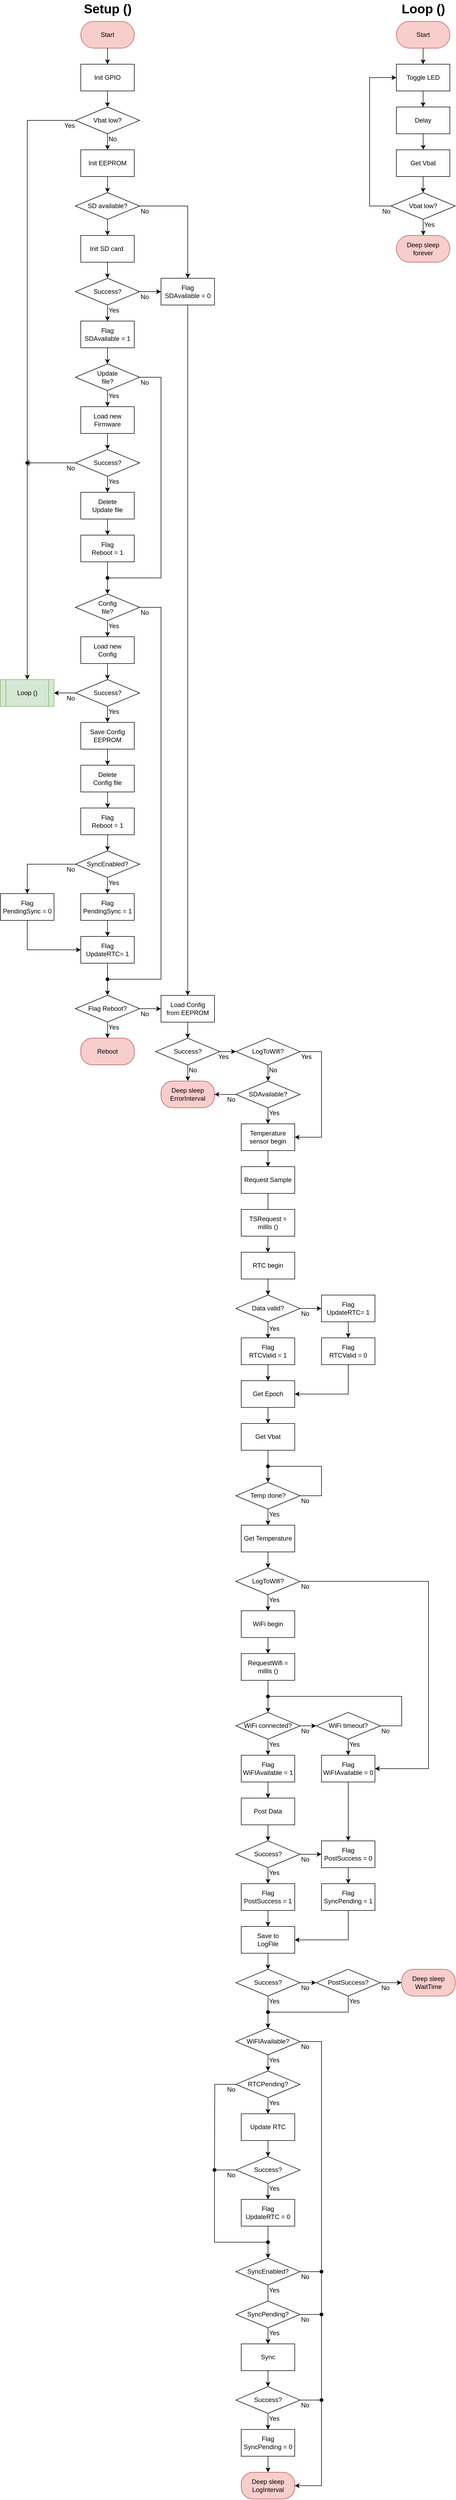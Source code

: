 <mxfile version="12.1.3" type="device" pages="1"><diagram id="0mftpH5Q5NVg-WKLVDaH" name="Page-1"><mxGraphModel dx="1704" dy="387" grid="1" gridSize="10" guides="1" tooltips="1" connect="1" arrows="1" fold="1" page="1" pageScale="1" pageWidth="850" pageHeight="1100" math="0" shadow="0"><root><mxCell id="0"/><mxCell id="1" parent="0"/><mxCell id="M92BrwgPlFN39eeV_D4o-1" value="Start" style="rounded=1;whiteSpace=wrap;html=1;imageHeight=24;arcSize=50;fillColor=#f8cecc;strokeColor=#b85450;" parent="1" vertex="1"><mxGeometry x="50" y="40" width="100" height="50" as="geometry"/></mxCell><mxCell id="M92BrwgPlFN39eeV_D4o-3" value="SD available?" style="rhombus;whiteSpace=wrap;html=1;" parent="1" vertex="1"><mxGeometry x="40" y="360" width="120" height="50" as="geometry"/></mxCell><mxCell id="M92BrwgPlFN39eeV_D4o-6" value="Init SD card&amp;nbsp;" style="rounded=0;whiteSpace=wrap;html=1;" parent="1" vertex="1"><mxGeometry x="50" y="440" width="100" height="50" as="geometry"/></mxCell><mxCell id="M92BrwgPlFN39eeV_D4o-11" style="edgeStyle=orthogonalEdgeStyle;rounded=0;orthogonalLoop=1;jettySize=auto;html=1;exitX=0.5;exitY=1;exitDx=0;exitDy=0;entryX=0.5;entryY=0;entryDx=0;entryDy=0;" parent="1" source="M92BrwgPlFN39eeV_D4o-3" target="M92BrwgPlFN39eeV_D4o-6" edge="1"><mxGeometry relative="1" as="geometry"/></mxCell><mxCell id="M92BrwgPlFN39eeV_D4o-21" value="" style="edgeStyle=orthogonalEdgeStyle;rounded=0;orthogonalLoop=1;jettySize=auto;html=1;" parent="1" source="M92BrwgPlFN39eeV_D4o-7" edge="1"><mxGeometry relative="1" as="geometry"><mxPoint x="100" y="600" as="targetPoint"/></mxGeometry></mxCell><mxCell id="M92BrwgPlFN39eeV_D4o-7" value="Success?" style="rhombus;whiteSpace=wrap;html=1;" parent="1" vertex="1"><mxGeometry x="40" y="520" width="120" height="50" as="geometry"/></mxCell><mxCell id="M92BrwgPlFN39eeV_D4o-12" style="edgeStyle=orthogonalEdgeStyle;rounded=0;orthogonalLoop=1;jettySize=auto;html=1;exitX=0.5;exitY=1;exitDx=0;exitDy=0;entryX=0.5;entryY=0;entryDx=0;entryDy=0;" parent="1" source="M92BrwgPlFN39eeV_D4o-6" target="M92BrwgPlFN39eeV_D4o-7" edge="1"><mxGeometry relative="1" as="geometry"/></mxCell><mxCell id="M92BrwgPlFN39eeV_D4o-33" value="Yes" style="text;html=1;resizable=0;points=[];autosize=1;align=left;verticalAlign=top;spacingTop=-4;" parent="1" vertex="1"><mxGeometry x="100" y="570" width="40" height="20" as="geometry"/></mxCell><mxCell id="M92BrwgPlFN39eeV_D4o-37" style="edgeStyle=orthogonalEdgeStyle;rounded=0;orthogonalLoop=1;jettySize=auto;html=1;exitX=1;exitY=0.5;exitDx=0;exitDy=0;entryX=0.5;entryY=0;entryDx=0;entryDy=0;" parent="1" source="M92BrwgPlFN39eeV_D4o-3" target="M92BrwgPlFN39eeV_D4o-39" edge="1"><mxGeometry relative="1" as="geometry"><mxPoint x="550" y="530" as="targetPoint"/></mxGeometry></mxCell><mxCell id="M92BrwgPlFN39eeV_D4o-38" style="edgeStyle=orthogonalEdgeStyle;rounded=0;orthogonalLoop=1;jettySize=auto;html=1;exitX=1;exitY=0.5;exitDx=0;exitDy=0;entryX=0;entryY=0.5;entryDx=0;entryDy=0;" parent="1" source="M92BrwgPlFN39eeV_D4o-7" target="M92BrwgPlFN39eeV_D4o-39" edge="1"><mxGeometry relative="1" as="geometry"><mxPoint x="535" y="545" as="targetPoint"/></mxGeometry></mxCell><mxCell id="M92BrwgPlFN39eeV_D4o-45" value="No" style="text;html=1;resizable=0;points=[];autosize=1;align=left;verticalAlign=top;spacingTop=-4;" parent="1" vertex="1"><mxGeometry x="160" y="545" width="30" height="20" as="geometry"/></mxCell><mxCell id="M92BrwgPlFN39eeV_D4o-48" value="No" style="text;html=1;resizable=0;points=[];autosize=1;align=left;verticalAlign=top;spacingTop=-4;" parent="1" vertex="1"><mxGeometry x="160" y="385" width="30" height="20" as="geometry"/></mxCell><mxCell id="5Eu66QOuIuCJ21ldxnaH-12" value="Flag&lt;br&gt;SDAvailable = 1" style="rounded=0;whiteSpace=wrap;html=1;" parent="1" vertex="1"><mxGeometry x="50" y="600" width="100" height="50" as="geometry"/></mxCell><mxCell id="5Eu66QOuIuCJ21ldxnaH-15" value="Load new&lt;br&gt;Firmware" style="rounded=0;whiteSpace=wrap;html=1;" parent="1" vertex="1"><mxGeometry x="50" y="760" width="100" height="50" as="geometry"/></mxCell><mxCell id="5Eu66QOuIuCJ21ldxnaH-16" value="" style="edgeStyle=orthogonalEdgeStyle;rounded=0;orthogonalLoop=1;jettySize=auto;html=1;" parent="1" source="5Eu66QOuIuCJ21ldxnaH-18" edge="1"><mxGeometry relative="1" as="geometry"><mxPoint x="100" y="760" as="targetPoint"/></mxGeometry></mxCell><mxCell id="MgNMd5WAA1HQpxPCn-O_-118" style="edgeStyle=orthogonalEdgeStyle;rounded=0;jumpStyle=arc;jumpSize=10;orthogonalLoop=1;jettySize=auto;html=1;exitX=1;exitY=0.5;exitDx=0;exitDy=0;endArrow=oval;endFill=1;" edge="1" parent="1" source="5Eu66QOuIuCJ21ldxnaH-18"><mxGeometry relative="1" as="geometry"><mxPoint x="100" y="1080" as="targetPoint"/><Array as="points"><mxPoint x="200" y="705"/><mxPoint x="200" y="1080"/></Array></mxGeometry></mxCell><mxCell id="5Eu66QOuIuCJ21ldxnaH-18" value="Update&lt;br&gt;file?" style="rhombus;whiteSpace=wrap;html=1;" parent="1" vertex="1"><mxGeometry x="40" y="680" width="120" height="50" as="geometry"/></mxCell><mxCell id="5Eu66QOuIuCJ21ldxnaH-39" style="edgeStyle=orthogonalEdgeStyle;rounded=0;orthogonalLoop=1;jettySize=auto;html=1;exitX=0.5;exitY=1;exitDx=0;exitDy=0;entryX=0.5;entryY=0;entryDx=0;entryDy=0;" parent="1" source="5Eu66QOuIuCJ21ldxnaH-12" target="5Eu66QOuIuCJ21ldxnaH-18" edge="1"><mxGeometry relative="1" as="geometry"/></mxCell><mxCell id="5Eu66QOuIuCJ21ldxnaH-19" value="" style="edgeStyle=orthogonalEdgeStyle;rounded=0;orthogonalLoop=1;jettySize=auto;html=1;" parent="1" source="5Eu66QOuIuCJ21ldxnaH-21" edge="1"><mxGeometry relative="1" as="geometry"><mxPoint x="100" y="920" as="targetPoint"/></mxGeometry></mxCell><mxCell id="MgNMd5WAA1HQpxPCn-O_-116" style="edgeStyle=orthogonalEdgeStyle;rounded=0;jumpStyle=arc;jumpSize=10;orthogonalLoop=1;jettySize=auto;html=1;exitX=0;exitY=0.5;exitDx=0;exitDy=0;endArrow=oval;endFill=1;" edge="1" parent="1" source="5Eu66QOuIuCJ21ldxnaH-21"><mxGeometry relative="1" as="geometry"><mxPoint x="-50" y="865" as="targetPoint"/></mxGeometry></mxCell><mxCell id="5Eu66QOuIuCJ21ldxnaH-21" value="Success?" style="rhombus;whiteSpace=wrap;html=1;" parent="1" vertex="1"><mxGeometry x="40" y="840" width="120" height="50" as="geometry"/></mxCell><mxCell id="5Eu66QOuIuCJ21ldxnaH-14" value="" style="edgeStyle=orthogonalEdgeStyle;rounded=0;orthogonalLoop=1;jettySize=auto;html=1;" parent="1" source="5Eu66QOuIuCJ21ldxnaH-15" target="5Eu66QOuIuCJ21ldxnaH-21" edge="1"><mxGeometry relative="1" as="geometry"/></mxCell><mxCell id="5Eu66QOuIuCJ21ldxnaH-22" value="Yes" style="text;html=1;resizable=0;points=[];autosize=1;align=left;verticalAlign=top;spacingTop=-4;" parent="1" vertex="1"><mxGeometry x="100" y="890" width="40" height="20" as="geometry"/></mxCell><mxCell id="5Eu66QOuIuCJ21ldxnaH-23" value="Yes" style="text;html=1;resizable=0;points=[];autosize=1;align=left;verticalAlign=top;spacingTop=-4;" parent="1" vertex="1"><mxGeometry x="100" y="730" width="40" height="20" as="geometry"/></mxCell><mxCell id="5Eu66QOuIuCJ21ldxnaH-24" value="No" style="text;html=1;resizable=0;points=[];autosize=1;align=left;verticalAlign=top;spacingTop=-4;" parent="1" vertex="1"><mxGeometry x="160" y="705" width="30" height="20" as="geometry"/></mxCell><mxCell id="5Eu66QOuIuCJ21ldxnaH-54" value="No" style="text;html=1;resizable=0;points=[];autosize=1;align=right;verticalAlign=top;spacingTop=-4;" parent="1" vertex="1"><mxGeometry x="10" y="865" width="30" height="20" as="geometry"/></mxCell><mxCell id="5Eu66QOuIuCJ21ldxnaH-92" value="Delete&lt;br&gt;Update file" style="rounded=0;whiteSpace=wrap;html=1;" parent="1" vertex="1"><mxGeometry x="50" y="920" width="100" height="50" as="geometry"/></mxCell><mxCell id="5Eu66QOuIuCJ21ldxnaH-179" style="edgeStyle=orthogonalEdgeStyle;rounded=0;orthogonalLoop=1;jettySize=auto;html=1;exitX=0.5;exitY=1;exitDx=0;exitDy=0;entryX=0.5;entryY=0;entryDx=0;entryDy=0;" parent="1" source="5Eu66QOuIuCJ21ldxnaH-176" target="M92BrwgPlFN39eeV_D4o-3" edge="1"><mxGeometry relative="1" as="geometry"/></mxCell><mxCell id="5Eu66QOuIuCJ21ldxnaH-176" value="Init EEPROM" style="rounded=0;whiteSpace=wrap;html=1;" parent="1" vertex="1"><mxGeometry x="50" y="280" width="100" height="50" as="geometry"/></mxCell><mxCell id="rNQPI-JthcLtkM3zoxnc-312" value="&lt;font style=&quot;font-size: 24px&quot;&gt;&lt;b&gt;Setup ()&lt;/b&gt;&lt;/font&gt;" style="text;html=1;resizable=0;points=[];autosize=1;align=center;verticalAlign=top;spacingTop=-4;" parent="1" vertex="1"><mxGeometry x="50" width="100" height="20" as="geometry"/></mxCell><mxCell id="rNQPI-JthcLtkM3zoxnc-394" style="edgeStyle=orthogonalEdgeStyle;rounded=0;jumpStyle=arc;jumpSize=10;orthogonalLoop=1;jettySize=auto;html=1;exitX=0.5;exitY=1;exitDx=0;exitDy=0;entryX=0.5;entryY=0;entryDx=0;entryDy=0;" parent="1" source="rNQPI-JthcLtkM3zoxnc-390" target="5Eu66QOuIuCJ21ldxnaH-176" edge="1"><mxGeometry relative="1" as="geometry"/></mxCell><mxCell id="MgNMd5WAA1HQpxPCn-O_-115" style="edgeStyle=orthogonalEdgeStyle;rounded=0;jumpStyle=arc;jumpSize=10;orthogonalLoop=1;jettySize=auto;html=1;exitX=0;exitY=0.5;exitDx=0;exitDy=0;entryX=0.5;entryY=0;entryDx=0;entryDy=0;endArrow=classic;endFill=1;" edge="1" parent="1" source="rNQPI-JthcLtkM3zoxnc-390" target="MgNMd5WAA1HQpxPCn-O_-112"><mxGeometry relative="1" as="geometry"/></mxCell><mxCell id="rNQPI-JthcLtkM3zoxnc-390" value="Vbat low?" style="rhombus;whiteSpace=wrap;html=1;" parent="1" vertex="1"><mxGeometry x="40" y="200" width="120" height="50" as="geometry"/></mxCell><mxCell id="rNQPI-JthcLtkM3zoxnc-396" style="edgeStyle=orthogonalEdgeStyle;rounded=0;jumpStyle=arc;jumpSize=10;orthogonalLoop=1;jettySize=auto;html=1;exitX=0.5;exitY=1;exitDx=0;exitDy=0;" parent="1" source="rNQPI-JthcLtkM3zoxnc-393" target="rNQPI-JthcLtkM3zoxnc-390" edge="1"><mxGeometry relative="1" as="geometry"/></mxCell><mxCell id="rNQPI-JthcLtkM3zoxnc-393" value="Init GPIO" style="rounded=0;whiteSpace=wrap;html=1;" parent="1" vertex="1"><mxGeometry x="50" y="120" width="100" height="50" as="geometry"/></mxCell><mxCell id="rNQPI-JthcLtkM3zoxnc-395" style="edgeStyle=orthogonalEdgeStyle;rounded=0;jumpStyle=arc;jumpSize=10;orthogonalLoop=1;jettySize=auto;html=1;exitX=0.5;exitY=1;exitDx=0;exitDy=0;entryX=0.5;entryY=0;entryDx=0;entryDy=0;" parent="1" source="M92BrwgPlFN39eeV_D4o-1" target="rNQPI-JthcLtkM3zoxnc-393" edge="1"><mxGeometry relative="1" as="geometry"/></mxCell><mxCell id="Kzr92AzErItLM1YbJ9Up-3" style="edgeStyle=orthogonalEdgeStyle;rounded=0;orthogonalLoop=1;jettySize=auto;html=1;exitX=0.5;exitY=1;exitDx=0;exitDy=0;entryX=0.5;entryY=0;entryDx=0;entryDy=0;" parent="1" source="5Eu66QOuIuCJ21ldxnaH-92" edge="1"><mxGeometry relative="1" as="geometry"><mxPoint x="100" y="970" as="sourcePoint"/><mxPoint x="100" y="1000" as="targetPoint"/></mxGeometry></mxCell><mxCell id="MgNMd5WAA1HQpxPCn-O_-1" value="No" style="text;html=1;resizable=0;points=[];autosize=1;align=left;verticalAlign=top;spacingTop=-4;" vertex="1" parent="1"><mxGeometry x="100" y="250" width="30" height="20" as="geometry"/></mxCell><mxCell id="MgNMd5WAA1HQpxPCn-O_-2" value="Yes" style="text;html=1;resizable=0;points=[];autosize=1;align=right;verticalAlign=top;spacingTop=-4;" vertex="1" parent="1"><mxGeometry y="225" width="40" height="20" as="geometry"/></mxCell><mxCell id="MgNMd5WAA1HQpxPCn-O_-127" style="edgeStyle=orthogonalEdgeStyle;rounded=0;jumpStyle=arc;jumpSize=10;orthogonalLoop=1;jettySize=auto;html=1;exitX=1;exitY=0.5;exitDx=0;exitDy=0;endArrow=oval;endFill=1;" edge="1" parent="1" source="MgNMd5WAA1HQpxPCn-O_-11"><mxGeometry relative="1" as="geometry"><mxPoint x="100" y="1830" as="targetPoint"/><Array as="points"><mxPoint x="200" y="1135"/><mxPoint x="200" y="1830"/></Array></mxGeometry></mxCell><mxCell id="MgNMd5WAA1HQpxPCn-O_-11" value="Config&lt;br&gt;file?" style="rhombus;whiteSpace=wrap;html=1;" vertex="1" parent="1"><mxGeometry x="40" y="1110" width="120" height="50" as="geometry"/></mxCell><mxCell id="MgNMd5WAA1HQpxPCn-O_-12" value="Load new&lt;br&gt;Config" style="rounded=0;whiteSpace=wrap;html=1;" vertex="1" parent="1"><mxGeometry x="50" y="1190" width="100" height="50" as="geometry"/></mxCell><mxCell id="MgNMd5WAA1HQpxPCn-O_-13" style="edgeStyle=orthogonalEdgeStyle;rounded=0;orthogonalLoop=1;jettySize=auto;html=1;exitX=0.5;exitY=1;exitDx=0;exitDy=0;entryX=0.5;entryY=0;entryDx=0;entryDy=0;" edge="1" parent="1" source="MgNMd5WAA1HQpxPCn-O_-11" target="MgNMd5WAA1HQpxPCn-O_-12"><mxGeometry relative="1" as="geometry"/></mxCell><mxCell id="MgNMd5WAA1HQpxPCn-O_-14" style="edgeStyle=orthogonalEdgeStyle;rounded=0;orthogonalLoop=1;jettySize=auto;html=1;exitX=0.5;exitY=1;exitDx=0;exitDy=0;entryX=0.5;entryY=0;entryDx=0;entryDy=0;" edge="1" parent="1" source="MgNMd5WAA1HQpxPCn-O_-15"><mxGeometry relative="1" as="geometry"><mxPoint x="100" y="1349.857" as="targetPoint"/></mxGeometry></mxCell><mxCell id="MgNMd5WAA1HQpxPCn-O_-114" style="edgeStyle=orthogonalEdgeStyle;rounded=0;jumpStyle=arc;jumpSize=10;orthogonalLoop=1;jettySize=auto;html=1;exitX=0;exitY=0.5;exitDx=0;exitDy=0;entryX=1;entryY=0.5;entryDx=0;entryDy=0;endArrow=classic;endFill=1;" edge="1" parent="1" source="MgNMd5WAA1HQpxPCn-O_-15" target="MgNMd5WAA1HQpxPCn-O_-112"><mxGeometry relative="1" as="geometry"/></mxCell><mxCell id="MgNMd5WAA1HQpxPCn-O_-15" value="Success?" style="rhombus;whiteSpace=wrap;html=1;" vertex="1" parent="1"><mxGeometry x="40" y="1270" width="120" height="50" as="geometry"/></mxCell><mxCell id="MgNMd5WAA1HQpxPCn-O_-16" style="edgeStyle=orthogonalEdgeStyle;rounded=0;orthogonalLoop=1;jettySize=auto;html=1;exitX=0.5;exitY=1;exitDx=0;exitDy=0;entryX=0.5;entryY=0;entryDx=0;entryDy=0;" edge="1" parent="1" source="MgNMd5WAA1HQpxPCn-O_-12" target="MgNMd5WAA1HQpxPCn-O_-15"><mxGeometry relative="1" as="geometry"/></mxCell><mxCell id="MgNMd5WAA1HQpxPCn-O_-17" value="Yes" style="text;html=1;resizable=0;points=[];autosize=1;align=left;verticalAlign=top;spacingTop=-4;" vertex="1" parent="1"><mxGeometry x="100" y="1320" width="40" height="20" as="geometry"/></mxCell><mxCell id="MgNMd5WAA1HQpxPCn-O_-18" value="Yes" style="text;html=1;resizable=0;points=[];autosize=1;align=left;verticalAlign=top;spacingTop=-4;" vertex="1" parent="1"><mxGeometry x="100" y="1160" width="40" height="20" as="geometry"/></mxCell><mxCell id="MgNMd5WAA1HQpxPCn-O_-19" value="No" style="text;html=1;resizable=0;points=[];autosize=1;align=left;verticalAlign=top;spacingTop=-4;" vertex="1" parent="1"><mxGeometry x="160" y="1135" width="30" height="20" as="geometry"/></mxCell><mxCell id="MgNMd5WAA1HQpxPCn-O_-20" value="Save Config&lt;br&gt;EEPROM" style="rounded=0;whiteSpace=wrap;html=1;" vertex="1" parent="1"><mxGeometry x="50" y="1350" width="100" height="50" as="geometry"/></mxCell><mxCell id="MgNMd5WAA1HQpxPCn-O_-21" value="Delete &lt;br&gt;Config file" style="rounded=0;whiteSpace=wrap;html=1;" vertex="1" parent="1"><mxGeometry x="50" y="1430" width="100" height="50" as="geometry"/></mxCell><mxCell id="MgNMd5WAA1HQpxPCn-O_-22" style="edgeStyle=orthogonalEdgeStyle;rounded=0;orthogonalLoop=1;jettySize=auto;html=1;exitX=0.5;exitY=1;exitDx=0;exitDy=0;entryX=0.5;entryY=0;entryDx=0;entryDy=0;" edge="1" parent="1" source="MgNMd5WAA1HQpxPCn-O_-20" target="MgNMd5WAA1HQpxPCn-O_-21"><mxGeometry relative="1" as="geometry"/></mxCell><mxCell id="MgNMd5WAA1HQpxPCn-O_-24" style="edgeStyle=orthogonalEdgeStyle;rounded=0;orthogonalLoop=1;jettySize=auto;html=1;exitX=0.5;exitY=1;exitDx=0;exitDy=0;entryX=0.5;entryY=0;entryDx=0;entryDy=0;" edge="1" parent="1" source="MgNMd5WAA1HQpxPCn-O_-21"><mxGeometry relative="1" as="geometry"><mxPoint x="100.333" y="1510" as="targetPoint"/></mxGeometry></mxCell><mxCell id="MgNMd5WAA1HQpxPCn-O_-27" value="SyncEnabled?" style="rhombus;whiteSpace=wrap;html=1;" vertex="1" parent="1"><mxGeometry x="40" y="1590" width="120" height="50" as="geometry"/></mxCell><mxCell id="MgNMd5WAA1HQpxPCn-O_-28" style="edgeStyle=orthogonalEdgeStyle;rounded=0;orthogonalLoop=1;jettySize=auto;html=1;exitX=0.5;exitY=1;exitDx=0;exitDy=0;entryX=0.5;entryY=0;entryDx=0;entryDy=0;" edge="1" parent="1" target="MgNMd5WAA1HQpxPCn-O_-27"><mxGeometry relative="1" as="geometry"><mxPoint x="100.333" y="1560" as="sourcePoint"/></mxGeometry></mxCell><mxCell id="MgNMd5WAA1HQpxPCn-O_-29" value="Flag&lt;br&gt;PendingSync = 1" style="rounded=0;whiteSpace=wrap;html=1;" vertex="1" parent="1"><mxGeometry x="50" y="1670" width="100" height="50" as="geometry"/></mxCell><mxCell id="MgNMd5WAA1HQpxPCn-O_-30" style="edgeStyle=orthogonalEdgeStyle;rounded=0;orthogonalLoop=1;jettySize=auto;html=1;exitX=0.5;exitY=1;exitDx=0;exitDy=0;entryX=0.5;entryY=0;entryDx=0;entryDy=0;" edge="1" parent="1" source="MgNMd5WAA1HQpxPCn-O_-27" target="MgNMd5WAA1HQpxPCn-O_-29"><mxGeometry relative="1" as="geometry"/></mxCell><mxCell id="MgNMd5WAA1HQpxPCn-O_-31" value="Yes" style="text;html=1;resizable=0;points=[];autosize=1;align=left;verticalAlign=top;spacingTop=-4;" vertex="1" parent="1"><mxGeometry x="100" y="1640" width="40" height="20" as="geometry"/></mxCell><mxCell id="MgNMd5WAA1HQpxPCn-O_-33" style="edgeStyle=orthogonalEdgeStyle;rounded=0;orthogonalLoop=1;jettySize=auto;html=1;exitX=0.5;exitY=1;exitDx=0;exitDy=0;" edge="1" parent="1" source="MgNMd5WAA1HQpxPCn-O_-34" target="MgNMd5WAA1HQpxPCn-O_-121"><mxGeometry relative="1" as="geometry"><mxPoint x="100.294" y="1829.706" as="targetPoint"/></mxGeometry></mxCell><mxCell id="MgNMd5WAA1HQpxPCn-O_-34" value="Flag&lt;br&gt;UpdateRTC= 1" style="rounded=0;whiteSpace=wrap;html=1;" vertex="1" parent="1"><mxGeometry x="50" y="1750" width="100" height="50" as="geometry"/></mxCell><mxCell id="MgNMd5WAA1HQpxPCn-O_-35" value="No" style="text;html=1;resizable=0;points=[];autosize=1;align=right;verticalAlign=top;spacingTop=-4;" vertex="1" parent="1"><mxGeometry x="10" y="1615" width="30" height="20" as="geometry"/></mxCell><mxCell id="MgNMd5WAA1HQpxPCn-O_-36" style="edgeStyle=orthogonalEdgeStyle;rounded=0;jumpStyle=arc;jumpSize=10;orthogonalLoop=1;jettySize=auto;html=1;exitX=0.5;exitY=1;exitDx=0;exitDy=0;endArrow=classic;endFill=1;entryX=0;entryY=0.5;entryDx=0;entryDy=0;" edge="1" parent="1" source="MgNMd5WAA1HQpxPCn-O_-37" target="MgNMd5WAA1HQpxPCn-O_-34"><mxGeometry relative="1" as="geometry"><mxPoint x="-50" y="1775" as="targetPoint"/></mxGeometry></mxCell><mxCell id="MgNMd5WAA1HQpxPCn-O_-37" value="Flag&lt;br&gt;PendingSync = 0" style="rounded=0;whiteSpace=wrap;html=1;" vertex="1" parent="1"><mxGeometry x="-100" y="1670" width="100" height="50" as="geometry"/></mxCell><mxCell id="MgNMd5WAA1HQpxPCn-O_-39" style="edgeStyle=orthogonalEdgeStyle;rounded=0;orthogonalLoop=1;jettySize=auto;html=1;exitX=0.5;exitY=1;exitDx=0;exitDy=0;entryX=0.5;entryY=0;entryDx=0;entryDy=0;" edge="1" parent="1" source="MgNMd5WAA1HQpxPCn-O_-29" target="MgNMd5WAA1HQpxPCn-O_-34"><mxGeometry relative="1" as="geometry"/></mxCell><mxCell id="MgNMd5WAA1HQpxPCn-O_-40" style="edgeStyle=orthogonalEdgeStyle;rounded=0;jumpStyle=arc;jumpSize=10;orthogonalLoop=1;jettySize=auto;html=1;exitX=0;exitY=0.5;exitDx=0;exitDy=0;entryX=0.5;entryY=0;entryDx=0;entryDy=0;endArrow=classic;endFill=1;" edge="1" parent="1" source="MgNMd5WAA1HQpxPCn-O_-27" target="MgNMd5WAA1HQpxPCn-O_-37"><mxGeometry relative="1" as="geometry"/></mxCell><mxCell id="MgNMd5WAA1HQpxPCn-O_-103" style="edgeStyle=orthogonalEdgeStyle;rounded=0;orthogonalLoop=1;jettySize=auto;html=1;exitX=0.5;exitY=1;exitDx=0;exitDy=0;entryX=0.5;entryY=0;entryDx=0;entryDy=0;endArrow=classic;endFill=1;" edge="1" parent="1" source="MgNMd5WAA1HQpxPCn-O_-101" target="MgNMd5WAA1HQpxPCn-O_-11"><mxGeometry relative="1" as="geometry"/></mxCell><mxCell id="MgNMd5WAA1HQpxPCn-O_-101" value="Flag&lt;br&gt;Reboot = 1" style="rounded=0;whiteSpace=wrap;html=1;" vertex="1" parent="1"><mxGeometry x="50" y="1000" width="100" height="50" as="geometry"/></mxCell><mxCell id="MgNMd5WAA1HQpxPCn-O_-110" value="No" style="text;html=1;resizable=0;points=[];autosize=1;align=right;verticalAlign=top;spacingTop=-4;" vertex="1" parent="1"><mxGeometry x="10" y="1295" width="30" height="20" as="geometry"/></mxCell><mxCell id="MgNMd5WAA1HQpxPCn-O_-111" value="Flag&lt;br&gt;Reboot = 1" style="rounded=0;whiteSpace=wrap;html=1;" vertex="1" parent="1"><mxGeometry x="50" y="1510" width="100" height="50" as="geometry"/></mxCell><mxCell id="MgNMd5WAA1HQpxPCn-O_-112" value="&lt;span style=&quot;white-space: normal&quot;&gt;Loop ()&lt;/span&gt;" style="shape=process;whiteSpace=wrap;html=1;backgroundOutline=1;align=center;fillColor=#d5e8d4;strokeColor=#82b366;" vertex="1" parent="1"><mxGeometry x="-100" y="1270" width="100" height="50" as="geometry"/></mxCell><mxCell id="MgNMd5WAA1HQpxPCn-O_-120" value="Reboot" style="rounded=1;whiteSpace=wrap;html=1;imageHeight=24;arcSize=44;fillColor=#f8cecc;strokeColor=#b85450;" vertex="1" parent="1"><mxGeometry x="50" y="1940" width="100" height="50" as="geometry"/></mxCell><mxCell id="MgNMd5WAA1HQpxPCn-O_-122" style="edgeStyle=orthogonalEdgeStyle;rounded=0;jumpStyle=arc;jumpSize=10;orthogonalLoop=1;jettySize=auto;html=1;exitX=0.5;exitY=1;exitDx=0;exitDy=0;entryX=0.5;entryY=0;entryDx=0;entryDy=0;endArrow=classic;endFill=1;" edge="1" parent="1" source="MgNMd5WAA1HQpxPCn-O_-121" target="MgNMd5WAA1HQpxPCn-O_-120"><mxGeometry relative="1" as="geometry"/></mxCell><mxCell id="MgNMd5WAA1HQpxPCn-O_-133" style="edgeStyle=orthogonalEdgeStyle;rounded=0;jumpStyle=arc;jumpSize=10;orthogonalLoop=1;jettySize=auto;html=1;exitX=1;exitY=0.5;exitDx=0;exitDy=0;entryX=0;entryY=0.5;entryDx=0;entryDy=0;endArrow=classic;endFill=1;" edge="1" parent="1" source="MgNMd5WAA1HQpxPCn-O_-121" target="rNQPI-JthcLtkM3zoxnc-180"><mxGeometry relative="1" as="geometry"/></mxCell><mxCell id="MgNMd5WAA1HQpxPCn-O_-121" value="Flag Reboot?" style="rhombus;whiteSpace=wrap;html=1;" vertex="1" parent="1"><mxGeometry x="40" y="1860" width="120" height="50" as="geometry"/></mxCell><mxCell id="MgNMd5WAA1HQpxPCn-O_-123" value="Yes" style="text;html=1;resizable=0;points=[];autosize=1;align=left;verticalAlign=top;spacingTop=-4;" vertex="1" parent="1"><mxGeometry x="100" y="1910" width="40" height="20" as="geometry"/></mxCell><mxCell id="MgNMd5WAA1HQpxPCn-O_-124" value="No" style="text;html=1;resizable=0;points=[];autosize=1;align=left;verticalAlign=top;spacingTop=-4;" vertex="1" parent="1"><mxGeometry x="160" y="1885" width="30" height="20" as="geometry"/></mxCell><mxCell id="M92BrwgPlFN39eeV_D4o-39" value="Flag&lt;br&gt;SDAvailable = 0" style="rounded=0;whiteSpace=wrap;html=1;" parent="1" vertex="1"><mxGeometry x="200" y="520" width="100" height="50" as="geometry"/></mxCell><mxCell id="rNQPI-JthcLtkM3zoxnc-324" style="edgeStyle=orthogonalEdgeStyle;rounded=0;orthogonalLoop=1;jettySize=auto;html=1;exitX=0.5;exitY=1;exitDx=0;exitDy=0;" parent="1" source="M92BrwgPlFN39eeV_D4o-39" target="rNQPI-JthcLtkM3zoxnc-180" edge="1"><mxGeometry relative="1" as="geometry"/></mxCell><mxCell id="rNQPI-JthcLtkM3zoxnc-180" value="Load Config&lt;br&gt;from EEPROM" style="rounded=0;whiteSpace=wrap;html=1;" parent="1" vertex="1"><mxGeometry x="200" y="1860.214" width="100" height="50" as="geometry"/></mxCell><mxCell id="rNQPI-JthcLtkM3zoxnc-329" style="edgeStyle=orthogonalEdgeStyle;rounded=0;orthogonalLoop=1;jettySize=auto;html=1;exitX=0.5;exitY=1;exitDx=0;exitDy=0;entryX=0.5;entryY=0;entryDx=0;entryDy=0;" parent="1" source="rNQPI-JthcLtkM3zoxnc-331" edge="1"><mxGeometry relative="1" as="geometry"><mxPoint x="250.143" y="2020.071" as="targetPoint"/></mxGeometry></mxCell><mxCell id="rNQPI-JthcLtkM3zoxnc-331" value="Success?" style="rhombus;whiteSpace=wrap;html=1;" parent="1" vertex="1"><mxGeometry x="190" y="1940.214" width="120" height="50" as="geometry"/></mxCell><mxCell id="rNQPI-JthcLtkM3zoxnc-356" style="edgeStyle=orthogonalEdgeStyle;rounded=0;orthogonalLoop=1;jettySize=auto;html=1;exitX=0.5;exitY=1;exitDx=0;exitDy=0;entryX=0.5;entryY=0;entryDx=0;entryDy=0;" parent="1" source="rNQPI-JthcLtkM3zoxnc-180" target="rNQPI-JthcLtkM3zoxnc-331" edge="1"><mxGeometry relative="1" as="geometry"/></mxCell><mxCell id="rNQPI-JthcLtkM3zoxnc-332" value="No" style="text;html=1;resizable=0;points=[];autosize=1;align=left;verticalAlign=top;spacingTop=-4;" parent="1" vertex="1"><mxGeometry x="250.176" y="1990.214" width="30" height="20" as="geometry"/></mxCell><mxCell id="rNQPI-JthcLtkM3zoxnc-336" value="No" style="text;html=1;resizable=0;points=[];autosize=1;align=right;verticalAlign=top;spacingTop=-4;" parent="1" vertex="1"><mxGeometry x="310" y="2045.214" width="30" height="20" as="geometry"/></mxCell><mxCell id="rNQPI-JthcLtkM3zoxnc-337" value="Yes" style="text;html=1;resizable=0;points=[];autosize=1;align=left;verticalAlign=top;spacingTop=-4;" parent="1" vertex="1"><mxGeometry x="305" y="1965.214" width="40" height="20" as="geometry"/></mxCell><mxCell id="rNQPI-JthcLtkM3zoxnc-339" value="Deep sleep&lt;br&gt;ErrorInterval" style="rounded=1;whiteSpace=wrap;html=1;imageHeight=24;arcSize=44;fillColor=#f8cecc;strokeColor=#b85450;" parent="1" vertex="1"><mxGeometry x="200" y="2020.214" width="100" height="50" as="geometry"/></mxCell><mxCell id="rNQPI-JthcLtkM3zoxnc-351" style="edgeStyle=orthogonalEdgeStyle;rounded=0;orthogonalLoop=1;jettySize=auto;html=1;exitX=0.5;exitY=1;exitDx=0;exitDy=0;entryX=0.5;entryY=0;entryDx=0;entryDy=0;" parent="1" source="rNQPI-JthcLtkM3zoxnc-342" edge="1"><mxGeometry relative="1" as="geometry"><mxPoint x="400" y="2100.214" as="targetPoint"/></mxGeometry></mxCell><mxCell id="Kzr92AzErItLM1YbJ9Up-25" style="edgeStyle=orthogonalEdgeStyle;rounded=0;orthogonalLoop=1;jettySize=auto;html=1;exitX=0;exitY=0.5;exitDx=0;exitDy=0;entryX=1;entryY=0.5;entryDx=0;entryDy=0;" parent="1" source="rNQPI-JthcLtkM3zoxnc-342" target="rNQPI-JthcLtkM3zoxnc-339" edge="1"><mxGeometry relative="1" as="geometry"/></mxCell><mxCell id="rNQPI-JthcLtkM3zoxnc-342" value="SDAvailable?" style="rhombus;whiteSpace=wrap;html=1;" parent="1" vertex="1"><mxGeometry x="340" y="2020.214" width="120" height="50" as="geometry"/></mxCell><mxCell id="rNQPI-JthcLtkM3zoxnc-343" value="Yes" style="text;html=1;resizable=0;points=[];autosize=1;align=left;verticalAlign=top;spacingTop=-4;" parent="1" vertex="1"><mxGeometry x="400" y="2070.214" width="40" height="20" as="geometry"/></mxCell><mxCell id="rNQPI-JthcLtkM3zoxnc-346" value="LogToWifi?" style="rhombus;whiteSpace=wrap;html=1;" parent="1" vertex="1"><mxGeometry x="340" y="1940.214" width="120" height="50" as="geometry"/></mxCell><mxCell id="rNQPI-JthcLtkM3zoxnc-357" style="edgeStyle=orthogonalEdgeStyle;rounded=0;orthogonalLoop=1;jettySize=auto;html=1;exitX=1;exitY=0.5;exitDx=0;exitDy=0;entryX=0;entryY=0.5;entryDx=0;entryDy=0;" parent="1" source="rNQPI-JthcLtkM3zoxnc-331" target="rNQPI-JthcLtkM3zoxnc-346" edge="1"><mxGeometry relative="1" as="geometry"/></mxCell><mxCell id="rNQPI-JthcLtkM3zoxnc-347" value="No" style="text;html=1;resizable=0;points=[];autosize=1;align=left;verticalAlign=top;spacingTop=-4;" parent="1" vertex="1"><mxGeometry x="400" y="1990.214" width="30" height="20" as="geometry"/></mxCell><mxCell id="rNQPI-JthcLtkM3zoxnc-353" value="Yes" style="text;html=1;resizable=0;points=[];autosize=1;align=left;verticalAlign=top;spacingTop=-4;" parent="1" vertex="1"><mxGeometry x="460" y="1965.214" width="40" height="20" as="geometry"/></mxCell><mxCell id="Kzr92AzErItLM1YbJ9Up-165" style="edgeStyle=orthogonalEdgeStyle;rounded=0;orthogonalLoop=1;jettySize=auto;html=1;exitX=1;exitY=0.5;exitDx=0;exitDy=0;entryX=1;entryY=0.5;entryDx=0;entryDy=0;endArrow=classic;endFill=1;" parent="1" source="rNQPI-JthcLtkM3zoxnc-346" target="rNQPI-JthcLtkM3zoxnc-195" edge="1"><mxGeometry relative="1" as="geometry"><mxPoint x="550" y="2070.214" as="sourcePoint"/><Array as="points"><mxPoint x="500" y="1965.214"/><mxPoint x="500" y="2125.214"/></Array></mxGeometry></mxCell><mxCell id="Kzr92AzErItLM1YbJ9Up-22" style="edgeStyle=orthogonalEdgeStyle;rounded=0;orthogonalLoop=1;jettySize=auto;html=1;exitX=0.5;exitY=1;exitDx=0;exitDy=0;entryX=0.5;entryY=0;entryDx=0;entryDy=0;" parent="1" source="rNQPI-JthcLtkM3zoxnc-346" edge="1"><mxGeometry relative="1" as="geometry"><mxPoint x="400" y="1990.214" as="sourcePoint"/><mxPoint x="400.294" y="2020.155" as="targetPoint"/></mxGeometry></mxCell><mxCell id="rNQPI-JthcLtkM3zoxnc-186" value="RTC begin" style="rounded=0;whiteSpace=wrap;html=1;" parent="1" vertex="1"><mxGeometry x="350" y="2340.214" width="100" height="50" as="geometry"/></mxCell><mxCell id="rNQPI-JthcLtkM3zoxnc-187" style="edgeStyle=orthogonalEdgeStyle;rounded=0;orthogonalLoop=1;jettySize=auto;html=1;exitX=0.5;exitY=1;exitDx=0;exitDy=0;" parent="1" source="rNQPI-JthcLtkM3zoxnc-189" edge="1"><mxGeometry relative="1" as="geometry"><mxPoint x="400.143" y="2501.214" as="targetPoint"/></mxGeometry></mxCell><mxCell id="rNQPI-JthcLtkM3zoxnc-189" value="Data valid?" style="rhombus;whiteSpace=wrap;html=1;" parent="1" vertex="1"><mxGeometry x="340" y="2420.214" width="120" height="50" as="geometry"/></mxCell><mxCell id="rNQPI-JthcLtkM3zoxnc-185" style="edgeStyle=orthogonalEdgeStyle;rounded=0;orthogonalLoop=1;jettySize=auto;html=1;exitX=0.5;exitY=1;exitDx=0;exitDy=0;entryX=0.5;entryY=0;entryDx=0;entryDy=0;" parent="1" source="rNQPI-JthcLtkM3zoxnc-186" target="rNQPI-JthcLtkM3zoxnc-189" edge="1"><mxGeometry relative="1" as="geometry"/></mxCell><mxCell id="rNQPI-JthcLtkM3zoxnc-190" value="Yes" style="text;html=1;resizable=0;points=[];autosize=1;align=left;verticalAlign=top;spacingTop=-4;" parent="1" vertex="1"><mxGeometry x="400" y="2472.714" width="40" height="20" as="geometry"/></mxCell><mxCell id="rNQPI-JthcLtkM3zoxnc-193" value="No" style="text;html=1;resizable=0;points=[];autosize=1;align=left;verticalAlign=top;spacingTop=-4;" parent="1" vertex="1"><mxGeometry x="460" y="2445.214" width="30" height="20" as="geometry"/></mxCell><mxCell id="rNQPI-JthcLtkM3zoxnc-195" value="Temperature sensor begin" style="rounded=0;whiteSpace=wrap;html=1;" parent="1" vertex="1"><mxGeometry x="350" y="2100.214" width="100" height="50" as="geometry"/></mxCell><mxCell id="rNQPI-JthcLtkM3zoxnc-196" style="edgeStyle=orthogonalEdgeStyle;rounded=0;orthogonalLoop=1;jettySize=auto;html=1;exitX=0.5;exitY=1;exitDx=0;exitDy=0;entryX=0.5;entryY=0;entryDx=0;entryDy=0;" parent="1" source="rNQPI-JthcLtkM3zoxnc-197" edge="1"><mxGeometry relative="1" as="geometry"><mxPoint x="399.833" y="2340.548" as="targetPoint"/></mxGeometry></mxCell><mxCell id="rNQPI-JthcLtkM3zoxnc-197" value="Request Sample" style="rounded=0;whiteSpace=wrap;html=1;" parent="1" vertex="1"><mxGeometry x="350" y="2180.214" width="100" height="50" as="geometry"/></mxCell><mxCell id="rNQPI-JthcLtkM3zoxnc-194" style="edgeStyle=orthogonalEdgeStyle;rounded=0;orthogonalLoop=1;jettySize=auto;html=1;exitX=0.5;exitY=1;exitDx=0;exitDy=0;entryX=0.5;entryY=0;entryDx=0;entryDy=0;" parent="1" source="rNQPI-JthcLtkM3zoxnc-195" target="rNQPI-JthcLtkM3zoxnc-197" edge="1"><mxGeometry relative="1" as="geometry"/></mxCell><mxCell id="rNQPI-JthcLtkM3zoxnc-201" value="Flag&lt;br&gt;RTCValid = 1" style="rounded=0;whiteSpace=wrap;html=1;" parent="1" vertex="1"><mxGeometry x="350" y="2500.214" width="100" height="50" as="geometry"/></mxCell><mxCell id="rNQPI-JthcLtkM3zoxnc-227" value="TSRequest =&lt;br&gt;millis ()" style="rounded=0;whiteSpace=wrap;html=1;" parent="1" vertex="1"><mxGeometry x="350" y="2260.214" width="100" height="50" as="geometry"/></mxCell><mxCell id="rNQPI-JthcLtkM3zoxnc-229" value="Flag&lt;br&gt;UpdateRTC= 1" style="rounded=0;whiteSpace=wrap;html=1;" parent="1" vertex="1"><mxGeometry x="500" y="2420.214" width="100" height="50" as="geometry"/></mxCell><mxCell id="Kzr92AzErItLM1YbJ9Up-104" style="edgeStyle=orthogonalEdgeStyle;rounded=0;orthogonalLoop=1;jettySize=auto;html=1;exitX=1;exitY=0.5;exitDx=0;exitDy=0;entryX=0;entryY=0.5;entryDx=0;entryDy=0;" parent="1" source="rNQPI-JthcLtkM3zoxnc-189" target="rNQPI-JthcLtkM3zoxnc-229" edge="1"><mxGeometry relative="1" as="geometry"/></mxCell><mxCell id="rNQPI-JthcLtkM3zoxnc-231" value="Flag&lt;br&gt;RTCValid = 0" style="rounded=0;whiteSpace=wrap;html=1;" parent="1" vertex="1"><mxGeometry x="500" y="2500.214" width="100" height="50" as="geometry"/></mxCell><mxCell id="rNQPI-JthcLtkM3zoxnc-228" style="edgeStyle=orthogonalEdgeStyle;rounded=0;orthogonalLoop=1;jettySize=auto;html=1;exitX=0.5;exitY=1;exitDx=0;exitDy=0;entryX=0.5;entryY=0;entryDx=0;entryDy=0;" parent="1" source="rNQPI-JthcLtkM3zoxnc-229" target="rNQPI-JthcLtkM3zoxnc-231" edge="1"><mxGeometry relative="1" as="geometry"/></mxCell><mxCell id="Kzr92AzErItLM1YbJ9Up-30" value="Get Epoch" style="rounded=0;whiteSpace=wrap;html=1;" parent="1" vertex="1"><mxGeometry x="350" y="2580.214" width="100" height="50" as="geometry"/></mxCell><mxCell id="Kzr92AzErItLM1YbJ9Up-41" style="edgeStyle=orthogonalEdgeStyle;rounded=0;orthogonalLoop=1;jettySize=auto;html=1;exitX=0.5;exitY=1;exitDx=0;exitDy=0;entryX=0.5;entryY=0;entryDx=0;entryDy=0;" parent="1" source="rNQPI-JthcLtkM3zoxnc-201" target="Kzr92AzErItLM1YbJ9Up-30" edge="1"><mxGeometry relative="1" as="geometry"/></mxCell><mxCell id="Kzr92AzErItLM1YbJ9Up-106" style="edgeStyle=orthogonalEdgeStyle;rounded=0;orthogonalLoop=1;jettySize=auto;html=1;exitX=0.5;exitY=1;exitDx=0;exitDy=0;entryX=1;entryY=0.5;entryDx=0;entryDy=0;" parent="1" source="rNQPI-JthcLtkM3zoxnc-231" target="Kzr92AzErItLM1YbJ9Up-30" edge="1"><mxGeometry relative="1" as="geometry"/></mxCell><mxCell id="Kzr92AzErItLM1YbJ9Up-103" style="edgeStyle=orthogonalEdgeStyle;rounded=0;orthogonalLoop=1;jettySize=auto;html=1;exitX=1;exitY=0.5;exitDx=0;exitDy=0;endArrow=oval;endFill=1;" parent="1" source="Kzr92AzErItLM1YbJ9Up-36" edge="1"><mxGeometry relative="1" as="geometry"><mxPoint x="400" y="2740.214" as="targetPoint"/><Array as="points"><mxPoint x="500" y="2795.214"/><mxPoint x="500" y="2740.214"/></Array></mxGeometry></mxCell><mxCell id="Kzr92AzErItLM1YbJ9Up-45" style="edgeStyle=orthogonalEdgeStyle;rounded=0;orthogonalLoop=1;jettySize=auto;html=1;exitX=0.5;exitY=1;exitDx=0;exitDy=0;entryX=0.5;entryY=0;entryDx=0;entryDy=0;" parent="1" target="Kzr92AzErItLM1YbJ9Up-36" edge="1"><mxGeometry relative="1" as="geometry"><mxPoint x="400.31" y="2770.456" as="sourcePoint"/></mxGeometry></mxCell><mxCell id="Kzr92AzErItLM1YbJ9Up-43" value="Get Vbat" style="rounded=0;whiteSpace=wrap;html=1;" parent="1" vertex="1"><mxGeometry x="350" y="2660.214" width="100" height="50" as="geometry"/></mxCell><mxCell id="Kzr92AzErItLM1YbJ9Up-44" style="edgeStyle=orthogonalEdgeStyle;rounded=0;orthogonalLoop=1;jettySize=auto;html=1;exitX=0.5;exitY=1;exitDx=0;exitDy=0;entryX=0.5;entryY=0;entryDx=0;entryDy=0;" parent="1" source="Kzr92AzErItLM1YbJ9Up-30" target="Kzr92AzErItLM1YbJ9Up-43" edge="1"><mxGeometry relative="1" as="geometry"/></mxCell><mxCell id="Kzr92AzErItLM1YbJ9Up-48" style="edgeStyle=orthogonalEdgeStyle;rounded=0;orthogonalLoop=1;jettySize=auto;html=1;exitX=0.5;exitY=1;exitDx=0;exitDy=0;entryX=0.5;entryY=0;entryDx=0;entryDy=0;" parent="1" source="Kzr92AzErItLM1YbJ9Up-43" target="Kzr92AzErItLM1YbJ9Up-36" edge="1"><mxGeometry relative="1" as="geometry"><mxPoint x="400.31" y="2710.456" as="sourcePoint"/><mxPoint x="400.31" y="2740.111" as="targetPoint"/></mxGeometry></mxCell><mxCell id="rNQPI-JthcLtkM3zoxnc-218" value="LogToWifi?" style="rhombus;whiteSpace=wrap;html=1;" parent="1" vertex="1"><mxGeometry x="340" y="2930.214" width="120" height="50" as="geometry"/></mxCell><mxCell id="rNQPI-JthcLtkM3zoxnc-220" value="Yes" style="text;html=1;resizable=0;points=[];autosize=1;align=left;verticalAlign=top;spacingTop=-4;" parent="1" vertex="1"><mxGeometry x="400" y="2979.714" width="40" height="20" as="geometry"/></mxCell><mxCell id="rNQPI-JthcLtkM3zoxnc-221" value="No" style="text;html=1;resizable=0;points=[];autosize=1;align=left;verticalAlign=top;spacingTop=-4;" parent="1" vertex="1"><mxGeometry x="460" y="2955.214" width="30" height="20" as="geometry"/></mxCell><mxCell id="Kzr92AzErItLM1YbJ9Up-36" value="Temp done?" style="rhombus;whiteSpace=wrap;html=1;" parent="1" vertex="1"><mxGeometry x="340" y="2770.214" width="120" height="50" as="geometry"/></mxCell><mxCell id="Kzr92AzErItLM1YbJ9Up-37" value="No" style="text;html=1;resizable=0;points=[];autosize=1;align=left;verticalAlign=top;spacingTop=-4;" parent="1" vertex="1"><mxGeometry x="460" y="2795.214" width="30" height="20" as="geometry"/></mxCell><mxCell id="Kzr92AzErItLM1YbJ9Up-38" value="Yes" style="text;html=1;resizable=0;points=[];autosize=1;align=left;verticalAlign=top;spacingTop=-4;" parent="1" vertex="1"><mxGeometry x="400" y="2820.214" width="40" height="20" as="geometry"/></mxCell><mxCell id="Kzr92AzErItLM1YbJ9Up-54" style="edgeStyle=orthogonalEdgeStyle;rounded=0;orthogonalLoop=1;jettySize=auto;html=1;entryX=0.5;entryY=0;entryDx=0;entryDy=0;" parent="1" source="Kzr92AzErItLM1YbJ9Up-50" target="rNQPI-JthcLtkM3zoxnc-218" edge="1"><mxGeometry relative="1" as="geometry"/></mxCell><mxCell id="Kzr92AzErItLM1YbJ9Up-50" value="Get Temperature" style="rounded=0;whiteSpace=wrap;html=1;" parent="1" vertex="1"><mxGeometry x="350" y="2850.214" width="100" height="50" as="geometry"/></mxCell><mxCell id="Kzr92AzErItLM1YbJ9Up-51" value="" style="edgeStyle=orthogonalEdgeStyle;rounded=0;orthogonalLoop=1;jettySize=auto;html=1;" parent="1" source="Kzr92AzErItLM1YbJ9Up-36" target="Kzr92AzErItLM1YbJ9Up-50" edge="1"><mxGeometry relative="1" as="geometry"/></mxCell><mxCell id="Kzr92AzErItLM1YbJ9Up-159" style="edgeStyle=orthogonalEdgeStyle;rounded=0;orthogonalLoop=1;jettySize=auto;html=1;exitX=1;exitY=0.5;exitDx=0;exitDy=0;endArrow=oval;endFill=1;" parent="1" source="rNQPI-JthcLtkM3zoxnc-241" edge="1"><mxGeometry relative="1" as="geometry"><mxPoint x="400" y="3170.214" as="targetPoint"/><Array as="points"><mxPoint x="650" y="3225.214"/><mxPoint x="650" y="3170.214"/><mxPoint x="400" y="3170.214"/></Array></mxGeometry></mxCell><mxCell id="rNQPI-JthcLtkM3zoxnc-217" style="edgeStyle=orthogonalEdgeStyle;rounded=0;orthogonalLoop=1;jettySize=auto;html=1;exitX=1;exitY=0.5;exitDx=0;exitDy=0;entryX=1;entryY=0.5;entryDx=0;entryDy=0;" parent="1" source="rNQPI-JthcLtkM3zoxnc-218" target="rNQPI-JthcLtkM3zoxnc-243" edge="1"><mxGeometry relative="1" as="geometry"><mxPoint x="720.0" y="3070.071" as="targetPoint"/><Array as="points"><mxPoint x="700" y="2955.214"/><mxPoint x="700" y="3305.214"/></Array></mxGeometry></mxCell><mxCell id="Kzr92AzErItLM1YbJ9Up-179" value="RequestWifi =&lt;br&gt;millis ()" style="rounded=0;whiteSpace=wrap;html=1;" parent="1" vertex="1"><mxGeometry x="350" y="3090.214" width="100" height="50" as="geometry"/></mxCell><mxCell id="Kzr92AzErItLM1YbJ9Up-183" style="edgeStyle=orthogonalEdgeStyle;rounded=0;orthogonalLoop=1;jettySize=auto;html=1;exitX=0.5;exitY=1;exitDx=0;exitDy=0;entryX=0.5;entryY=0;entryDx=0;entryDy=0;endArrow=classic;endFill=1;" parent="1" source="Kzr92AzErItLM1YbJ9Up-180" target="Kzr92AzErItLM1YbJ9Up-179" edge="1"><mxGeometry relative="1" as="geometry"/></mxCell><mxCell id="Kzr92AzErItLM1YbJ9Up-180" value="WiFi begin" style="rounded=0;whiteSpace=wrap;html=1;" parent="1" vertex="1"><mxGeometry x="350" y="3010.214" width="100" height="50" as="geometry"/></mxCell><mxCell id="Kzr92AzErItLM1YbJ9Up-182" style="edgeStyle=orthogonalEdgeStyle;rounded=0;orthogonalLoop=1;jettySize=auto;html=1;exitX=0.5;exitY=1;exitDx=0;exitDy=0;entryX=0.5;entryY=0;entryDx=0;entryDy=0;endArrow=classic;endFill=1;" parent="1" source="rNQPI-JthcLtkM3zoxnc-218" target="Kzr92AzErItLM1YbJ9Up-180" edge="1"><mxGeometry relative="1" as="geometry"/></mxCell><mxCell id="Kzr92AzErItLM1YbJ9Up-184" style="edgeStyle=orthogonalEdgeStyle;rounded=0;orthogonalLoop=1;jettySize=auto;html=1;exitX=0.5;exitY=1;exitDx=0;exitDy=0;entryX=0.5;entryY=0;entryDx=0;entryDy=0;endArrow=classic;endFill=1;" parent="1" source="Kzr92AzErItLM1YbJ9Up-179" target="rNQPI-JthcLtkM3zoxnc-236" edge="1"><mxGeometry relative="1" as="geometry"/></mxCell><mxCell id="rNQPI-JthcLtkM3zoxnc-234" style="edgeStyle=orthogonalEdgeStyle;rounded=0;orthogonalLoop=1;jettySize=auto;html=1;exitX=0.5;exitY=1;exitDx=0;exitDy=0;entryX=0.5;entryY=0;entryDx=0;entryDy=0;" parent="1" source="rNQPI-JthcLtkM3zoxnc-236" edge="1"><mxGeometry relative="1" as="geometry"><mxPoint x="400.143" y="3279.786" as="targetPoint"/></mxGeometry></mxCell><mxCell id="rNQPI-JthcLtkM3zoxnc-236" value="WiFi connected?" style="rhombus;whiteSpace=wrap;html=1;" parent="1" vertex="1"><mxGeometry x="340" y="3200.214" width="120" height="50" as="geometry"/></mxCell><mxCell id="rNQPI-JthcLtkM3zoxnc-237" value="No" style="text;html=1;resizable=0;points=[];autosize=1;align=left;verticalAlign=top;spacingTop=-4;" parent="1" vertex="1"><mxGeometry x="460" y="3225.214" width="30" height="20" as="geometry"/></mxCell><mxCell id="rNQPI-JthcLtkM3zoxnc-238" value="Yes" style="text;html=1;resizable=0;points=[];autosize=1;align=left;verticalAlign=top;spacingTop=-4;" parent="1" vertex="1"><mxGeometry x="400" y="3250.214" width="40" height="20" as="geometry"/></mxCell><mxCell id="rNQPI-JthcLtkM3zoxnc-241" value="WiFi timeout?" style="rhombus;whiteSpace=wrap;html=1;" parent="1" vertex="1"><mxGeometry x="490" y="3200.214" width="120" height="50" as="geometry"/></mxCell><mxCell id="Kzr92AzErItLM1YbJ9Up-89" style="edgeStyle=orthogonalEdgeStyle;rounded=0;orthogonalLoop=1;jettySize=auto;html=1;exitX=1;exitY=0.5;exitDx=0;exitDy=0;entryX=0;entryY=0.5;entryDx=0;entryDy=0;" parent="1" source="rNQPI-JthcLtkM3zoxnc-236" target="rNQPI-JthcLtkM3zoxnc-241" edge="1"><mxGeometry relative="1" as="geometry"/></mxCell><mxCell id="rNQPI-JthcLtkM3zoxnc-243" value="Flag&lt;br&gt;WiFIAvailable = 0" style="rounded=0;whiteSpace=wrap;html=1;" parent="1" vertex="1"><mxGeometry x="500" y="3280.214" width="100" height="50" as="geometry"/></mxCell><mxCell id="rNQPI-JthcLtkM3zoxnc-239" style="edgeStyle=orthogonalEdgeStyle;rounded=0;orthogonalLoop=1;jettySize=auto;html=1;exitX=0.5;exitY=1;exitDx=0;exitDy=0;entryX=0.5;entryY=0;entryDx=0;entryDy=0;" parent="1" source="rNQPI-JthcLtkM3zoxnc-241" target="rNQPI-JthcLtkM3zoxnc-243" edge="1"><mxGeometry relative="1" as="geometry"/></mxCell><mxCell id="rNQPI-JthcLtkM3zoxnc-244" value="Yes" style="text;html=1;resizable=0;points=[];autosize=1;align=left;verticalAlign=top;spacingTop=-4;" parent="1" vertex="1"><mxGeometry x="550" y="3250.214" width="40" height="20" as="geometry"/></mxCell><mxCell id="rNQPI-JthcLtkM3zoxnc-247" value="No" style="text;html=1;resizable=0;points=[];autosize=1;align=left;verticalAlign=top;spacingTop=-4;" parent="1" vertex="1"><mxGeometry x="610" y="3225.214" width="30" height="20" as="geometry"/></mxCell><mxCell id="rNQPI-JthcLtkM3zoxnc-248" style="edgeStyle=orthogonalEdgeStyle;rounded=0;orthogonalLoop=1;jettySize=auto;html=1;exitX=0.5;exitY=1;exitDx=0;exitDy=0;entryX=0.5;entryY=0;entryDx=0;entryDy=0;" parent="1" source="rNQPI-JthcLtkM3zoxnc-249" edge="1"><mxGeometry relative="1" as="geometry"><mxPoint x="400" y="3360.214" as="targetPoint"/></mxGeometry></mxCell><mxCell id="rNQPI-JthcLtkM3zoxnc-249" value="Flag&lt;br&gt;WiFIAvailable = 1" style="rounded=0;whiteSpace=wrap;html=1;" parent="1" vertex="1"><mxGeometry x="350" y="3280.214" width="100" height="50" as="geometry"/></mxCell><mxCell id="Kzr92AzErItLM1YbJ9Up-56" value="Post Data" style="rounded=0;whiteSpace=wrap;html=1;" parent="1" vertex="1"><mxGeometry x="350" y="3360.214" width="100" height="50" as="geometry"/></mxCell><mxCell id="Kzr92AzErItLM1YbJ9Up-59" value="Success?" style="rhombus;whiteSpace=wrap;html=1;" parent="1" vertex="1"><mxGeometry x="340" y="3440.214" width="120" height="50" as="geometry"/></mxCell><mxCell id="Kzr92AzErItLM1YbJ9Up-55" style="edgeStyle=orthogonalEdgeStyle;rounded=0;orthogonalLoop=1;jettySize=auto;html=1;exitX=0.5;exitY=1;exitDx=0;exitDy=0;entryX=0.5;entryY=0;entryDx=0;entryDy=0;" parent="1" source="Kzr92AzErItLM1YbJ9Up-56" target="Kzr92AzErItLM1YbJ9Up-59" edge="1"><mxGeometry relative="1" as="geometry"/></mxCell><mxCell id="Kzr92AzErItLM1YbJ9Up-61" value="Flag&lt;br&gt;PostSuccess = 1" style="rounded=0;whiteSpace=wrap;html=1;" parent="1" vertex="1"><mxGeometry x="350" y="3520.214" width="100" height="50" as="geometry"/></mxCell><mxCell id="Kzr92AzErItLM1YbJ9Up-57" style="edgeStyle=orthogonalEdgeStyle;rounded=0;orthogonalLoop=1;jettySize=auto;html=1;exitX=0.5;exitY=1;exitDx=0;exitDy=0;entryX=0.5;entryY=0;entryDx=0;entryDy=0;" parent="1" source="Kzr92AzErItLM1YbJ9Up-59" target="Kzr92AzErItLM1YbJ9Up-61" edge="1"><mxGeometry relative="1" as="geometry"/></mxCell><mxCell id="Kzr92AzErItLM1YbJ9Up-62" value="Flag&lt;br&gt;PostSuccess = 0" style="rounded=0;whiteSpace=wrap;html=1;" parent="1" vertex="1"><mxGeometry x="500" y="3440.214" width="100" height="50" as="geometry"/></mxCell><mxCell id="Kzr92AzErItLM1YbJ9Up-70" style="edgeStyle=orthogonalEdgeStyle;rounded=0;orthogonalLoop=1;jettySize=auto;html=1;exitX=0.5;exitY=1;exitDx=0;exitDy=0;entryX=0.5;entryY=0;entryDx=0;entryDy=0;" parent="1" source="rNQPI-JthcLtkM3zoxnc-243" target="Kzr92AzErItLM1YbJ9Up-62" edge="1"><mxGeometry relative="1" as="geometry"/></mxCell><mxCell id="Kzr92AzErItLM1YbJ9Up-92" style="edgeStyle=orthogonalEdgeStyle;rounded=0;orthogonalLoop=1;jettySize=auto;html=1;exitX=1;exitY=0.5;exitDx=0;exitDy=0;entryX=0;entryY=0.5;entryDx=0;entryDy=0;" parent="1" source="Kzr92AzErItLM1YbJ9Up-59" target="Kzr92AzErItLM1YbJ9Up-62" edge="1"><mxGeometry relative="1" as="geometry"/></mxCell><mxCell id="Kzr92AzErItLM1YbJ9Up-65" value="No" style="text;html=1;resizable=0;points=[];autosize=1;align=left;verticalAlign=top;spacingTop=-4;" parent="1" vertex="1"><mxGeometry x="460" y="3465.214" width="30" height="20" as="geometry"/></mxCell><mxCell id="Kzr92AzErItLM1YbJ9Up-66" value="Yes" style="text;html=1;resizable=0;points=[];autosize=1;align=left;verticalAlign=top;spacingTop=-4;" parent="1" vertex="1"><mxGeometry x="400" y="3490.381" width="40" height="20" as="geometry"/></mxCell><mxCell id="Kzr92AzErItLM1YbJ9Up-75" value="Save to&lt;br&gt;LogFile" style="rounded=0;whiteSpace=wrap;html=1;" parent="1" vertex="1"><mxGeometry x="350" y="3600.214" width="100" height="50" as="geometry"/></mxCell><mxCell id="Kzr92AzErItLM1YbJ9Up-79" style="edgeStyle=orthogonalEdgeStyle;rounded=0;orthogonalLoop=1;jettySize=auto;html=1;exitX=0.5;exitY=1;exitDx=0;exitDy=0;entryX=0.5;entryY=0;entryDx=0;entryDy=0;" parent="1" source="Kzr92AzErItLM1YbJ9Up-61" target="Kzr92AzErItLM1YbJ9Up-75" edge="1"><mxGeometry relative="1" as="geometry"/></mxCell><mxCell id="Kzr92AzErItLM1YbJ9Up-77" value="Success?" style="rhombus;whiteSpace=wrap;html=1;" parent="1" vertex="1"><mxGeometry x="340" y="3680.214" width="120" height="50" as="geometry"/></mxCell><mxCell id="Kzr92AzErItLM1YbJ9Up-74" style="edgeStyle=orthogonalEdgeStyle;rounded=0;orthogonalLoop=1;jettySize=auto;html=1;exitX=0.5;exitY=1;exitDx=0;exitDy=0;entryX=0.5;entryY=0;entryDx=0;entryDy=0;" parent="1" source="Kzr92AzErItLM1YbJ9Up-75" target="Kzr92AzErItLM1YbJ9Up-77" edge="1"><mxGeometry relative="1" as="geometry"/></mxCell><mxCell id="Kzr92AzErItLM1YbJ9Up-78" value="Yes" style="text;html=1;resizable=0;points=[];autosize=1;align=left;verticalAlign=top;spacingTop=-4;" parent="1" vertex="1"><mxGeometry x="400" y="3730.381" width="40" height="20" as="geometry"/></mxCell><mxCell id="Kzr92AzErItLM1YbJ9Up-93" style="edgeStyle=orthogonalEdgeStyle;rounded=0;orthogonalLoop=1;jettySize=auto;html=1;exitX=0.5;exitY=1;exitDx=0;exitDy=0;entryX=1;entryY=0.5;entryDx=0;entryDy=0;" parent="1" source="Kzr92AzErItLM1YbJ9Up-85" target="Kzr92AzErItLM1YbJ9Up-75" edge="1"><mxGeometry relative="1" as="geometry"/></mxCell><mxCell id="Kzr92AzErItLM1YbJ9Up-85" value="Flag&lt;br&gt;SyncPending = 1" style="rounded=0;whiteSpace=wrap;html=1;" parent="1" vertex="1"><mxGeometry x="500" y="3520.214" width="100" height="50" as="geometry"/></mxCell><mxCell id="Kzr92AzErItLM1YbJ9Up-86" style="edgeStyle=orthogonalEdgeStyle;rounded=0;orthogonalLoop=1;jettySize=auto;html=1;exitX=0.5;exitY=1;exitDx=0;exitDy=0;entryX=0.5;entryY=0;entryDx=0;entryDy=0;" parent="1" source="Kzr92AzErItLM1YbJ9Up-62" target="Kzr92AzErItLM1YbJ9Up-85" edge="1"><mxGeometry relative="1" as="geometry"/></mxCell><mxCell id="Kzr92AzErItLM1YbJ9Up-155" style="edgeStyle=orthogonalEdgeStyle;rounded=0;orthogonalLoop=1;jettySize=auto;html=1;exitX=0.5;exitY=1;exitDx=0;exitDy=0;endArrow=oval;endFill=1;" parent="1" source="Kzr92AzErItLM1YbJ9Up-94" edge="1"><mxGeometry relative="1" as="geometry"><mxPoint x="400" y="3760.214" as="targetPoint"/><Array as="points"><mxPoint x="550" y="3760.214"/></Array></mxGeometry></mxCell><mxCell id="Kzr92AzErItLM1YbJ9Up-94" value="PostSuccess?" style="rhombus;whiteSpace=wrap;html=1;" parent="1" vertex="1"><mxGeometry x="490" y="3680.214" width="120" height="50" as="geometry"/></mxCell><mxCell id="Kzr92AzErItLM1YbJ9Up-95" style="edgeStyle=orthogonalEdgeStyle;rounded=0;orthogonalLoop=1;jettySize=auto;html=1;exitX=1;exitY=0.5;exitDx=0;exitDy=0;entryX=0;entryY=0.5;entryDx=0;entryDy=0;" parent="1" source="Kzr92AzErItLM1YbJ9Up-77" target="Kzr92AzErItLM1YbJ9Up-94" edge="1"><mxGeometry relative="1" as="geometry"/></mxCell><mxCell id="Kzr92AzErItLM1YbJ9Up-97" value="Deep sleep&lt;br&gt;WaitTime" style="rounded=1;whiteSpace=wrap;html=1;imageHeight=24;arcSize=44;fillColor=#f8cecc;strokeColor=#b85450;" parent="1" vertex="1"><mxGeometry x="650" y="3680.214" width="100" height="50" as="geometry"/></mxCell><mxCell id="Kzr92AzErItLM1YbJ9Up-98" style="edgeStyle=orthogonalEdgeStyle;rounded=0;orthogonalLoop=1;jettySize=auto;html=1;exitX=1;exitY=0.5;exitDx=0;exitDy=0;entryX=0;entryY=0.5;entryDx=0;entryDy=0;" parent="1" source="Kzr92AzErItLM1YbJ9Up-94" target="Kzr92AzErItLM1YbJ9Up-97" edge="1"><mxGeometry relative="1" as="geometry"/></mxCell><mxCell id="Kzr92AzErItLM1YbJ9Up-99" value="Yes" style="text;html=1;resizable=0;points=[];autosize=1;align=left;verticalAlign=top;spacingTop=-4;" parent="1" vertex="1"><mxGeometry x="550" y="3730.381" width="40" height="20" as="geometry"/></mxCell><mxCell id="Kzr92AzErItLM1YbJ9Up-100" value="No" style="text;html=1;resizable=0;points=[];autosize=1;align=left;verticalAlign=top;spacingTop=-4;" parent="1" vertex="1"><mxGeometry x="610" y="3705.214" width="30" height="20" as="geometry"/></mxCell><mxCell id="Kzr92AzErItLM1YbJ9Up-101" value="WiFIAvailable?" style="rhombus;whiteSpace=wrap;html=1;" parent="1" vertex="1"><mxGeometry x="340" y="3790.214" width="120" height="50" as="geometry"/></mxCell><mxCell id="Kzr92AzErItLM1YbJ9Up-76" style="edgeStyle=orthogonalEdgeStyle;rounded=0;orthogonalLoop=1;jettySize=auto;html=1;exitX=0.5;exitY=1;exitDx=0;exitDy=0;entryX=0.5;entryY=0;entryDx=0;entryDy=0;" parent="1" source="Kzr92AzErItLM1YbJ9Up-77" target="Kzr92AzErItLM1YbJ9Up-101" edge="1"><mxGeometry relative="1" as="geometry"><mxPoint x="400.294" y="3760.508" as="targetPoint"/></mxGeometry></mxCell><mxCell id="Kzr92AzErItLM1YbJ9Up-114" value="No" style="text;html=1;resizable=0;points=[];autosize=1;align=left;verticalAlign=top;spacingTop=-4;" parent="1" vertex="1"><mxGeometry x="460" y="3705.214" width="30" height="20" as="geometry"/></mxCell><mxCell id="Kzr92AzErItLM1YbJ9Up-115" value="No" style="text;html=1;resizable=0;points=[];autosize=1;align=left;verticalAlign=top;spacingTop=-4;" parent="1" vertex="1"><mxGeometry x="460" y="3815.214" width="30" height="20" as="geometry"/></mxCell><mxCell id="Kzr92AzErItLM1YbJ9Up-116" value="Yes" style="text;html=1;resizable=0;points=[];autosize=1;align=left;verticalAlign=top;spacingTop=-4;" parent="1" vertex="1"><mxGeometry x="400" y="3840.381" width="40" height="20" as="geometry"/></mxCell><mxCell id="MgNMd5WAA1HQpxPCn-O_-8" style="edgeStyle=orthogonalEdgeStyle;rounded=0;orthogonalLoop=1;jettySize=auto;html=1;exitX=0;exitY=0.5;exitDx=0;exitDy=0;endArrow=oval;endFill=1;" edge="1" parent="1" source="Kzr92AzErItLM1YbJ9Up-117"><mxGeometry relative="1" as="geometry"><mxPoint x="300" y="4055.214" as="targetPoint"/></mxGeometry></mxCell><mxCell id="Kzr92AzErItLM1YbJ9Up-117" value="RTCPending?" style="rhombus;whiteSpace=wrap;html=1;" parent="1" vertex="1"><mxGeometry x="340" y="3870.214" width="120" height="50" as="geometry"/></mxCell><mxCell id="Kzr92AzErItLM1YbJ9Up-119" style="edgeStyle=orthogonalEdgeStyle;rounded=0;orthogonalLoop=1;jettySize=auto;html=1;exitX=0.5;exitY=1;exitDx=0;exitDy=0;entryX=0.5;entryY=0;entryDx=0;entryDy=0;" parent="1" source="Kzr92AzErItLM1YbJ9Up-101" target="Kzr92AzErItLM1YbJ9Up-117" edge="1"><mxGeometry relative="1" as="geometry"/></mxCell><mxCell id="Kzr92AzErItLM1YbJ9Up-148" style="edgeStyle=orthogonalEdgeStyle;rounded=0;orthogonalLoop=1;jettySize=auto;html=1;exitX=1;exitY=0.5;exitDx=0;exitDy=0;endArrow=oval;endFill=1;" parent="1" source="Kzr92AzErItLM1YbJ9Up-118" edge="1"><mxGeometry relative="1" as="geometry"><mxPoint x="500" y="4245.214" as="targetPoint"/></mxGeometry></mxCell><mxCell id="Kzr92AzErItLM1YbJ9Up-118" value="SyncEnabled?" style="rhombus;whiteSpace=wrap;html=1;" parent="1" vertex="1"><mxGeometry x="340" y="4220.214" width="120" height="50" as="geometry"/></mxCell><mxCell id="Kzr92AzErItLM1YbJ9Up-121" value="No" style="text;html=1;resizable=0;points=[];autosize=1;align=right;verticalAlign=top;spacingTop=-4;" parent="1" vertex="1"><mxGeometry x="310" y="3895.214" width="30" height="20" as="geometry"/></mxCell><mxCell id="Kzr92AzErItLM1YbJ9Up-122" value="No" style="text;html=1;resizable=0;points=[];autosize=1;align=left;verticalAlign=top;spacingTop=-4;" parent="1" vertex="1"><mxGeometry x="460" y="4245.214" width="30" height="20" as="geometry"/></mxCell><mxCell id="Kzr92AzErItLM1YbJ9Up-126" value="Update RTC" style="rounded=0;whiteSpace=wrap;html=1;" parent="1" vertex="1"><mxGeometry x="350" y="3950.214" width="100" height="50" as="geometry"/></mxCell><mxCell id="Kzr92AzErItLM1YbJ9Up-127" style="edgeStyle=orthogonalEdgeStyle;rounded=0;orthogonalLoop=1;jettySize=auto;html=1;exitX=0.5;exitY=1;exitDx=0;exitDy=0;entryX=0.5;entryY=0;entryDx=0;entryDy=0;" parent="1" source="Kzr92AzErItLM1YbJ9Up-117" target="Kzr92AzErItLM1YbJ9Up-126" edge="1"><mxGeometry relative="1" as="geometry"/></mxCell><mxCell id="Kzr92AzErItLM1YbJ9Up-128" value="Success?" style="rhombus;whiteSpace=wrap;html=1;" parent="1" vertex="1"><mxGeometry x="340" y="4030.214" width="120" height="50" as="geometry"/></mxCell><mxCell id="Kzr92AzErItLM1YbJ9Up-129" style="edgeStyle=orthogonalEdgeStyle;rounded=0;orthogonalLoop=1;jettySize=auto;html=1;exitX=0.5;exitY=1;exitDx=0;exitDy=0;entryX=0.5;entryY=0;entryDx=0;entryDy=0;" parent="1" source="Kzr92AzErItLM1YbJ9Up-126" target="Kzr92AzErItLM1YbJ9Up-128" edge="1"><mxGeometry relative="1" as="geometry"/></mxCell><mxCell id="MgNMd5WAA1HQpxPCn-O_-7" style="edgeStyle=orthogonalEdgeStyle;rounded=0;orthogonalLoop=1;jettySize=auto;html=1;exitX=0.5;exitY=1;exitDx=0;exitDy=0;entryX=0.5;entryY=0;entryDx=0;entryDy=0;" edge="1" parent="1" source="Kzr92AzErItLM1YbJ9Up-131" target="Kzr92AzErItLM1YbJ9Up-118"><mxGeometry relative="1" as="geometry"/></mxCell><mxCell id="Kzr92AzErItLM1YbJ9Up-131" value="Flag&lt;br&gt;UpdateRTC = 0" style="rounded=0;whiteSpace=wrap;html=1;" parent="1" vertex="1"><mxGeometry x="350" y="4110.214" width="100" height="50" as="geometry"/></mxCell><mxCell id="Kzr92AzErItLM1YbJ9Up-132" style="edgeStyle=orthogonalEdgeStyle;rounded=0;orthogonalLoop=1;jettySize=auto;html=1;exitX=0.5;exitY=1;exitDx=0;exitDy=0;entryX=0.5;entryY=0;entryDx=0;entryDy=0;" parent="1" source="Kzr92AzErItLM1YbJ9Up-128" target="Kzr92AzErItLM1YbJ9Up-131" edge="1"><mxGeometry relative="1" as="geometry"/></mxCell><mxCell id="Kzr92AzErItLM1YbJ9Up-133" value="Deep sleep&lt;br&gt;LogInterval" style="rounded=1;whiteSpace=wrap;html=1;imageHeight=24;arcSize=44;fillColor=#f8cecc;strokeColor=#b85450;" parent="1" vertex="1"><mxGeometry x="350" y="4620.214" width="100" height="50" as="geometry"/></mxCell><mxCell id="Kzr92AzErItLM1YbJ9Up-113" style="edgeStyle=orthogonalEdgeStyle;rounded=0;orthogonalLoop=1;jettySize=auto;html=1;exitX=1;exitY=0.5;exitDx=0;exitDy=0;entryX=1;entryY=0.5;entryDx=0;entryDy=0;" parent="1" source="Kzr92AzErItLM1YbJ9Up-101" target="Kzr92AzErItLM1YbJ9Up-133" edge="1"><mxGeometry relative="1" as="geometry"><mxPoint x="500.0" y="3815.786" as="targetPoint"/><Array as="points"><mxPoint x="500" y="3815.214"/><mxPoint x="500" y="4645.214"/></Array></mxGeometry></mxCell><mxCell id="Kzr92AzErItLM1YbJ9Up-136" style="edgeStyle=orthogonalEdgeStyle;rounded=0;orthogonalLoop=1;jettySize=auto;html=1;exitX=0;exitY=0.5;exitDx=0;exitDy=0;endArrow=oval;endFill=1;" parent="1" source="Kzr92AzErItLM1YbJ9Up-128" edge="1"><mxGeometry relative="1" as="geometry"><mxPoint x="400" y="4190.214" as="targetPoint"/><Array as="points"><mxPoint x="300" y="4055.214"/><mxPoint x="300" y="4190.214"/><mxPoint x="400" y="4190.214"/></Array></mxGeometry></mxCell><mxCell id="Kzr92AzErItLM1YbJ9Up-137" value="Yes" style="text;html=1;resizable=0;points=[];autosize=1;align=left;verticalAlign=top;spacingTop=-4;" parent="1" vertex="1"><mxGeometry x="400" y="4080.381" width="40" height="20" as="geometry"/></mxCell><mxCell id="Kzr92AzErItLM1YbJ9Up-138" value="No" style="text;html=1;resizable=0;points=[];autosize=1;align=right;verticalAlign=top;spacingTop=-4;" parent="1" vertex="1"><mxGeometry x="310" y="4055.214" width="30" height="20" as="geometry"/></mxCell><mxCell id="Kzr92AzErItLM1YbJ9Up-140" value="Sync" style="rounded=0;whiteSpace=wrap;html=1;" parent="1" vertex="1"><mxGeometry x="350" y="4380.214" width="100" height="50" as="geometry"/></mxCell><mxCell id="Kzr92AzErItLM1YbJ9Up-145" style="edgeStyle=orthogonalEdgeStyle;rounded=0;orthogonalLoop=1;jettySize=auto;html=1;exitX=0.5;exitY=1;exitDx=0;exitDy=0;entryX=0.5;entryY=0;entryDx=0;entryDy=0;" parent="1" source="Kzr92AzErItLM1YbJ9Up-118" target="Kzr92AzErItLM1YbJ9Up-140" edge="1"><mxGeometry relative="1" as="geometry"/></mxCell><mxCell id="Kzr92AzErItLM1YbJ9Up-147" style="edgeStyle=orthogonalEdgeStyle;rounded=0;orthogonalLoop=1;jettySize=auto;html=1;exitX=1;exitY=0.5;exitDx=0;exitDy=0;endArrow=oval;endFill=1;" parent="1" source="Kzr92AzErItLM1YbJ9Up-142" edge="1"><mxGeometry relative="1" as="geometry"><mxPoint x="500.0" y="4485.214" as="targetPoint"/></mxGeometry></mxCell><mxCell id="Kzr92AzErItLM1YbJ9Up-142" value="Success?" style="rhombus;whiteSpace=wrap;html=1;" parent="1" vertex="1"><mxGeometry x="340" y="4460.214" width="120" height="50" as="geometry"/></mxCell><mxCell id="Kzr92AzErItLM1YbJ9Up-139" style="edgeStyle=orthogonalEdgeStyle;rounded=0;orthogonalLoop=1;jettySize=auto;html=1;exitX=0.5;exitY=1;exitDx=0;exitDy=0;entryX=0.5;entryY=0;entryDx=0;entryDy=0;" parent="1" source="Kzr92AzErItLM1YbJ9Up-140" target="Kzr92AzErItLM1YbJ9Up-142" edge="1"><mxGeometry relative="1" as="geometry"/></mxCell><mxCell id="Kzr92AzErItLM1YbJ9Up-175" style="edgeStyle=orthogonalEdgeStyle;rounded=0;orthogonalLoop=1;jettySize=auto;html=1;exitX=0.5;exitY=1;exitDx=0;exitDy=0;entryX=0.5;entryY=0;entryDx=0;entryDy=0;endArrow=classic;endFill=1;" parent="1" source="Kzr92AzErItLM1YbJ9Up-143" target="Kzr92AzErItLM1YbJ9Up-133" edge="1"><mxGeometry relative="1" as="geometry"/></mxCell><mxCell id="Kzr92AzErItLM1YbJ9Up-143" value="Flag&lt;br&gt;SyncPending = 0" style="rounded=0;whiteSpace=wrap;html=1;" parent="1" vertex="1"><mxGeometry x="350" y="4540.214" width="100" height="50" as="geometry"/></mxCell><mxCell id="Kzr92AzErItLM1YbJ9Up-141" style="edgeStyle=orthogonalEdgeStyle;rounded=0;orthogonalLoop=1;jettySize=auto;html=1;exitX=0.5;exitY=1;exitDx=0;exitDy=0;entryX=0.5;entryY=0;entryDx=0;entryDy=0;" parent="1" source="Kzr92AzErItLM1YbJ9Up-142" target="Kzr92AzErItLM1YbJ9Up-143" edge="1"><mxGeometry relative="1" as="geometry"/></mxCell><mxCell id="Kzr92AzErItLM1YbJ9Up-144" value="Yes" style="text;html=1;resizable=0;points=[];autosize=1;align=left;verticalAlign=top;spacingTop=-4;" parent="1" vertex="1"><mxGeometry x="400" y="4510.381" width="40" height="20" as="geometry"/></mxCell><mxCell id="Kzr92AzErItLM1YbJ9Up-150" value="No" style="text;html=1;resizable=0;points=[];autosize=1;align=left;verticalAlign=top;spacingTop=-4;" parent="1" vertex="1"><mxGeometry x="460" y="4485.214" width="30" height="20" as="geometry"/></mxCell><mxCell id="Kzr92AzErItLM1YbJ9Up-168" value="SyncPending?" style="rhombus;whiteSpace=wrap;html=1;" parent="1" vertex="1"><mxGeometry x="340" y="4300.214" width="120" height="50" as="geometry"/></mxCell><mxCell id="Kzr92AzErItLM1YbJ9Up-170" style="edgeStyle=orthogonalEdgeStyle;rounded=0;orthogonalLoop=1;jettySize=auto;html=1;exitX=1;exitY=0.5;exitDx=0;exitDy=0;endArrow=oval;endFill=1;" parent="1" source="Kzr92AzErItLM1YbJ9Up-168" edge="1"><mxGeometry relative="1" as="geometry"><mxPoint x="500" y="4325.214" as="targetPoint"/><mxPoint x="470" y="4255.214" as="sourcePoint"/></mxGeometry></mxCell><mxCell id="Kzr92AzErItLM1YbJ9Up-171" value="No" style="text;html=1;resizable=0;points=[];autosize=1;align=left;verticalAlign=top;spacingTop=-4;" parent="1" vertex="1"><mxGeometry x="460" y="4325.214" width="30" height="20" as="geometry"/></mxCell><mxCell id="Kzr92AzErItLM1YbJ9Up-172" value="Yes" style="text;html=1;resizable=0;points=[];autosize=1;align=left;verticalAlign=top;spacingTop=-4;" parent="1" vertex="1"><mxGeometry x="400" y="4270.381" width="40" height="20" as="geometry"/></mxCell><mxCell id="Kzr92AzErItLM1YbJ9Up-173" value="Yes" style="text;html=1;resizable=0;points=[];autosize=1;align=left;verticalAlign=top;spacingTop=-4;" parent="1" vertex="1"><mxGeometry x="400" y="4350.381" width="40" height="20" as="geometry"/></mxCell><mxCell id="MgNMd5WAA1HQpxPCn-O_-9" value="Yes" style="text;html=1;resizable=0;points=[];autosize=1;align=left;verticalAlign=top;spacingTop=-4;" vertex="1" parent="1"><mxGeometry x="400" y="3920.381" width="40" height="20" as="geometry"/></mxCell><mxCell id="rNQPI-JthcLtkM3zoxnc-384" value="No" style="text;html=1;resizable=0;points=[];autosize=1;align=right;verticalAlign=top;spacingTop=-4;" parent="1" vertex="1"><mxGeometry x="600" y="385" width="30" height="20" as="geometry"/></mxCell><mxCell id="rNQPI-JthcLtkM3zoxnc-371" value="Start" style="rounded=1;whiteSpace=wrap;html=1;imageHeight=24;arcSize=50;fillColor=#f8cecc;strokeColor=#b85450;" parent="1" vertex="1"><mxGeometry x="640" y="40" width="100" height="50" as="geometry"/></mxCell><mxCell id="rNQPI-JthcLtkM3zoxnc-373" value="Toggle LED" style="rounded=0;whiteSpace=wrap;html=1;" parent="1" vertex="1"><mxGeometry x="640" y="120" width="100" height="50" as="geometry"/></mxCell><mxCell id="rNQPI-JthcLtkM3zoxnc-370" style="edgeStyle=orthogonalEdgeStyle;rounded=0;orthogonalLoop=1;jettySize=auto;html=1;exitX=0.5;exitY=1;exitDx=0;exitDy=0;entryX=0.5;entryY=0;entryDx=0;entryDy=0;" parent="1" source="rNQPI-JthcLtkM3zoxnc-371" target="rNQPI-JthcLtkM3zoxnc-373" edge="1"><mxGeometry relative="1" as="geometry"/></mxCell><mxCell id="rNQPI-JthcLtkM3zoxnc-377" style="edgeStyle=orthogonalEdgeStyle;rounded=0;orthogonalLoop=1;jettySize=auto;html=1;exitX=0.5;exitY=1;exitDx=0;exitDy=0;entryX=0.5;entryY=0;entryDx=0;entryDy=0;" parent="1" source="rNQPI-JthcLtkM3zoxnc-378" edge="1"><mxGeometry relative="1" as="geometry"><mxPoint x="690.345" y="279.759" as="targetPoint"/></mxGeometry></mxCell><mxCell id="rNQPI-JthcLtkM3zoxnc-378" value="Delay" style="rounded=0;whiteSpace=wrap;html=1;" parent="1" vertex="1"><mxGeometry x="640" y="200" width="100" height="50" as="geometry"/></mxCell><mxCell id="rNQPI-JthcLtkM3zoxnc-372" style="edgeStyle=orthogonalEdgeStyle;rounded=0;orthogonalLoop=1;jettySize=auto;html=1;exitX=0.5;exitY=1;exitDx=0;exitDy=0;entryX=0.5;entryY=0;entryDx=0;entryDy=0;" parent="1" source="rNQPI-JthcLtkM3zoxnc-373" target="rNQPI-JthcLtkM3zoxnc-378" edge="1"><mxGeometry relative="1" as="geometry"/></mxCell><mxCell id="rNQPI-JthcLtkM3zoxnc-379" value="&lt;font style=&quot;font-size: 24px&quot;&gt;&lt;b&gt;Loop ()&lt;/b&gt;&lt;/font&gt;" style="text;html=1;resizable=0;points=[];autosize=1;align=center;verticalAlign=top;spacingTop=-4;" parent="1" vertex="1"><mxGeometry x="640" width="100" height="20" as="geometry"/></mxCell><mxCell id="rNQPI-JthcLtkM3zoxnc-382" style="edgeStyle=orthogonalEdgeStyle;rounded=0;orthogonalLoop=1;jettySize=auto;html=1;exitX=0.5;exitY=1;exitDx=0;exitDy=0;entryX=0.5;entryY=0;entryDx=0;entryDy=0;" parent="1" source="rNQPI-JthcLtkM3zoxnc-383" edge="1"><mxGeometry relative="1" as="geometry"><mxPoint x="690.345" y="439.759" as="targetPoint"/></mxGeometry></mxCell><mxCell id="rNQPI-JthcLtkM3zoxnc-388" style="edgeStyle=orthogonalEdgeStyle;rounded=0;orthogonalLoop=1;jettySize=auto;html=1;exitX=0;exitY=0.5;exitDx=0;exitDy=0;entryX=0;entryY=0.5;entryDx=0;entryDy=0;" parent="1" source="rNQPI-JthcLtkM3zoxnc-383" target="rNQPI-JthcLtkM3zoxnc-373" edge="1"><mxGeometry relative="1" as="geometry"><Array as="points"><mxPoint x="590" y="385"/><mxPoint x="590" y="145"/></Array></mxGeometry></mxCell><mxCell id="rNQPI-JthcLtkM3zoxnc-383" value="Vbat low?" style="rhombus;whiteSpace=wrap;html=1;" parent="1" vertex="1"><mxGeometry x="630" y="360" width="120" height="50" as="geometry"/></mxCell><mxCell id="rNQPI-JthcLtkM3zoxnc-386" style="edgeStyle=orthogonalEdgeStyle;rounded=0;orthogonalLoop=1;jettySize=auto;html=1;exitX=0.5;exitY=1;exitDx=0;exitDy=0;entryX=0.5;entryY=0;entryDx=0;entryDy=0;" parent="1" source="rNQPI-JthcLtkM3zoxnc-385" target="rNQPI-JthcLtkM3zoxnc-383" edge="1"><mxGeometry relative="1" as="geometry"/></mxCell><mxCell id="rNQPI-JthcLtkM3zoxnc-385" value="Get Vbat" style="rounded=0;whiteSpace=wrap;html=1;" parent="1" vertex="1"><mxGeometry x="640" y="280" width="100" height="50" as="geometry"/></mxCell><mxCell id="rNQPI-JthcLtkM3zoxnc-387" value="Deep sleep&lt;br&gt;forever" style="rounded=1;whiteSpace=wrap;html=1;imageHeight=24;arcSize=50;fillColor=#f8cecc;strokeColor=#b85450;" parent="1" vertex="1"><mxGeometry x="640" y="440" width="100" height="50" as="geometry"/></mxCell><mxCell id="rNQPI-JthcLtkM3zoxnc-389" value="Yes" style="text;html=1;resizable=0;points=[];autosize=1;align=left;verticalAlign=top;spacingTop=-4;" parent="1" vertex="1"><mxGeometry x="690" y="410" width="40" height="20" as="geometry"/></mxCell></root></mxGraphModel></diagram></mxfile>